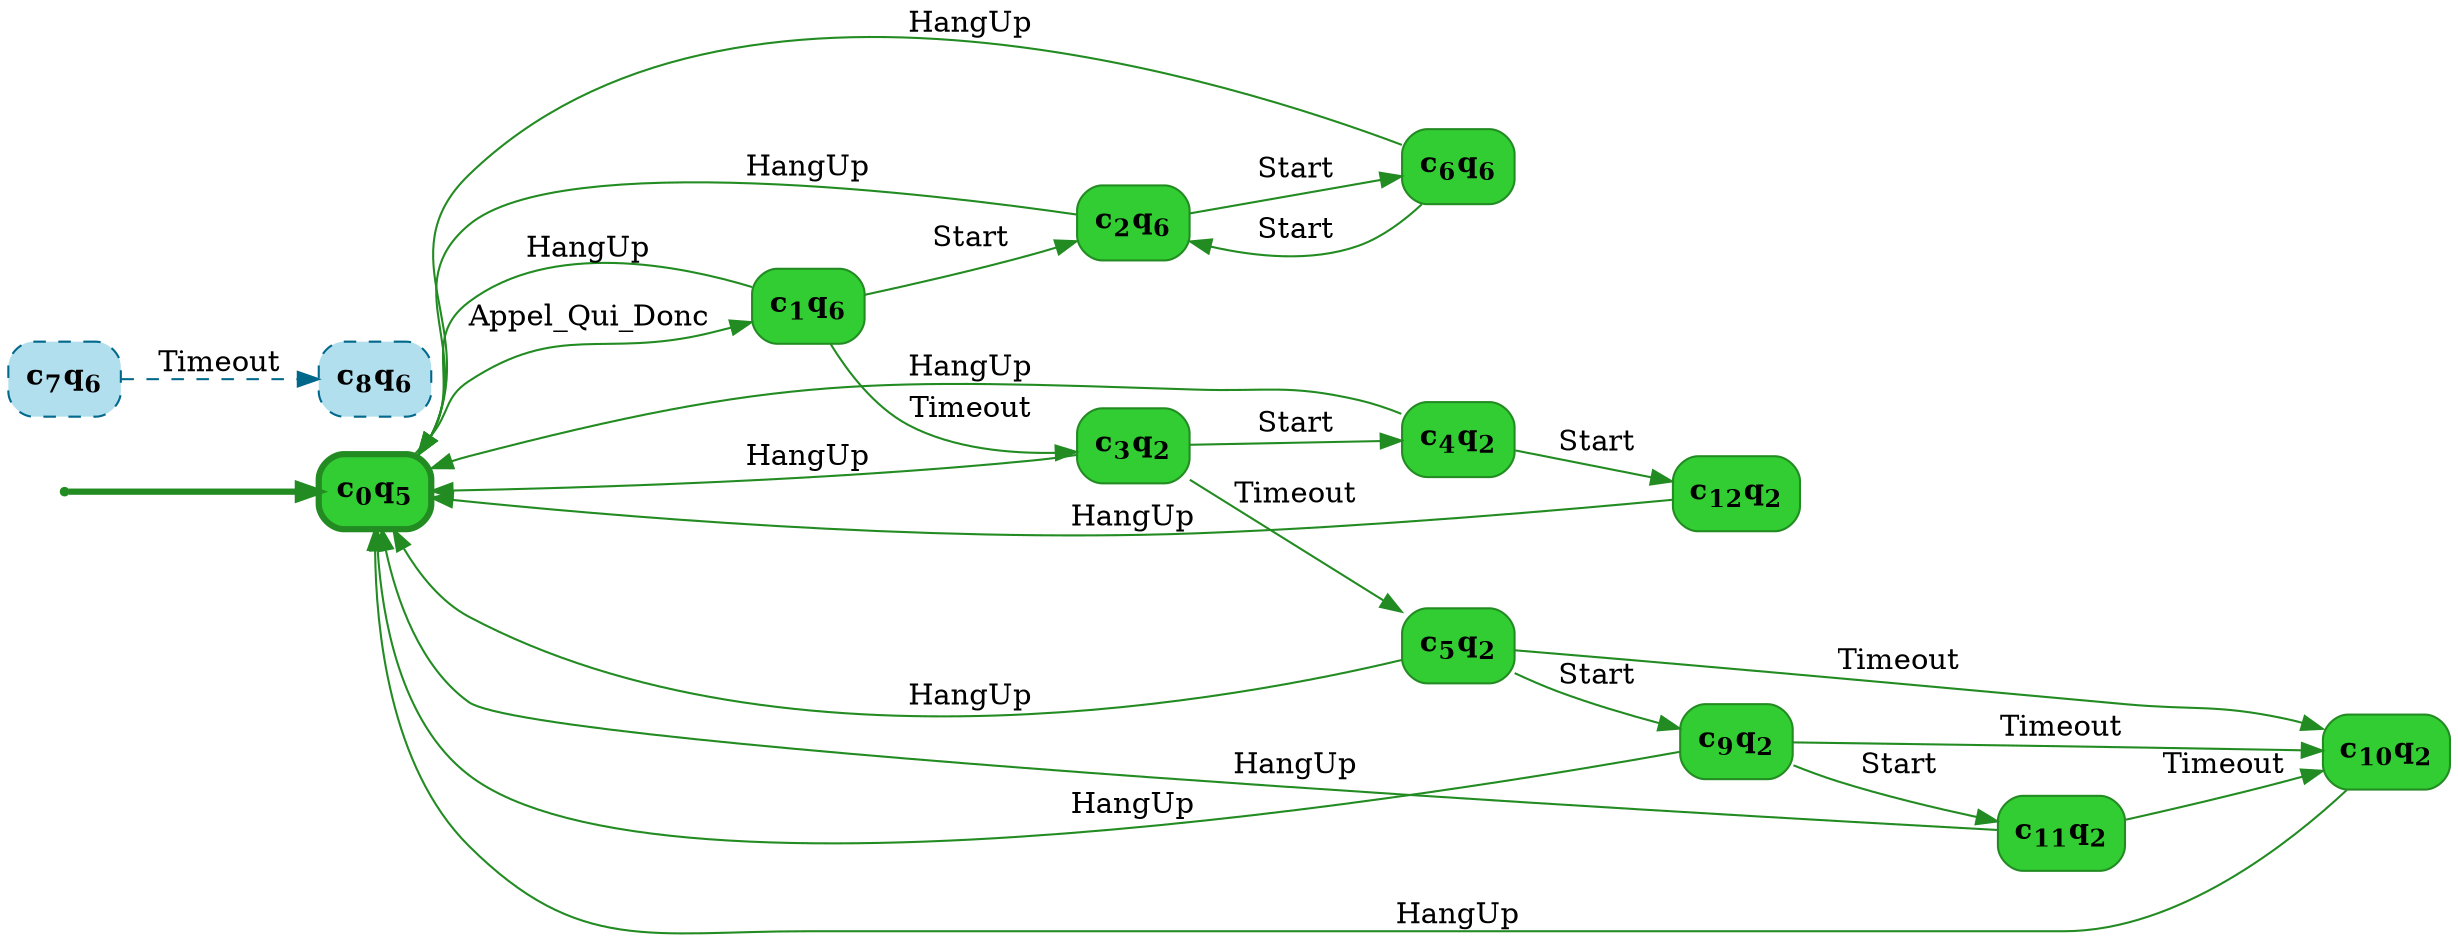 digraph g {

	rankdir="LR"

	__invisible__[shape="point", color="forestgreen"]
	c0q5[label=<<b>c<sub>0</sub>q<sub>5</sub></b>>, shape="box", style="rounded, filled", fillcolor="limegreen", color="forestgreen", penwidth=3] // Initial
	c1q6[label=<<b>c<sub>1</sub>q<sub>6</sub></b>>, shape="box", style="rounded, filled", fillcolor="limegreen", color="forestgreen"]
	c2q6[label=<<b>c<sub>2</sub>q<sub>6</sub></b>>, shape="box", style="rounded, filled", fillcolor="limegreen", color="forestgreen"]
	c6q6[label=<<b>c<sub>6</sub>q<sub>6</sub></b>>, shape="box", style="rounded, filled", fillcolor="limegreen", color="forestgreen"]
	c3q2[label=<<b>c<sub>3</sub>q<sub>2</sub></b>>, shape="box", style="rounded, filled", fillcolor="limegreen", color="forestgreen"]
	c4q2[label=<<b>c<sub>4</sub>q<sub>2</sub></b>>, shape="box", style="rounded, filled", fillcolor="limegreen", color="forestgreen"]
	c12q2[label=<<b>c<sub>12</sub>q<sub>2</sub></b>>, shape="box", style="rounded, filled", fillcolor="limegreen", color="forestgreen"]
	c5q2[label=<<b>c<sub>5</sub>q<sub>2</sub></b>>, shape="box", style="rounded, filled", fillcolor="limegreen", color="forestgreen"]
	c9q2[label=<<b>c<sub>9</sub>q<sub>2</sub></b>>, shape="box", style="rounded, filled", fillcolor="limegreen", color="forestgreen"]
	c11q2[label=<<b>c<sub>11</sub>q<sub>2</sub></b>>, shape="box", style="rounded, filled", fillcolor="limegreen", color="forestgreen"]
	c10q2[label=<<b>c<sub>10</sub>q<sub>2</sub></b>>, shape="box", style="rounded, filled", fillcolor="limegreen", color="forestgreen"]
	c7q6[label=<<b>c<sub>7</sub>q<sub>6</sub></b>>, shape="box", style="rounded, filled, dashed", fillcolor="lightblue2", color="deepskyblue4"]
	c8q6[label=<<b>c<sub>8</sub>q<sub>6</sub></b>>, shape="box", style="rounded, filled, dashed", fillcolor="lightblue2", color="deepskyblue4"]

	__invisible__ -> c0q5[penwidth=3, color="forestgreen"]
	c0q5 -> c1q6[label=<Appel_Qui_Donc>, color="forestgreen"]
	c1q6 -> c0q5[label=<HangUp>, color="forestgreen"]
	c1q6 -> c2q6[label=<Start>, color="forestgreen"]
	c2q6 -> c0q5[label=<HangUp>, color="forestgreen"]
	c2q6 -> c6q6[label=<Start>, color="forestgreen"]
	c6q6 -> c2q6[label=<Start>, color="forestgreen"]
	c6q6 -> c0q5[label=<HangUp>, color="forestgreen"]
	c1q6 -> c3q2[label=<Timeout>, color="forestgreen"]
	c3q2 -> c0q5[label=<HangUp>, color="forestgreen"]
	c3q2 -> c4q2[label=<Start>, color="forestgreen"]
	c4q2 -> c0q5[label=<HangUp>, color="forestgreen"]
	c4q2 -> c12q2[label=<Start>, color="forestgreen"]
	c12q2 -> c0q5[label=<HangUp>, color="forestgreen"]
	c3q2 -> c5q2[label=<Timeout>, color="forestgreen"]
	c5q2 -> c0q5[label=<HangUp>, color="forestgreen"]
	c5q2 -> c9q2[label=<Start>, color="forestgreen"]
	c9q2 -> c0q5[label=<HangUp>, color="forestgreen"]
	c9q2 -> c11q2[label=<Start>, color="forestgreen"]
	c11q2 -> c0q5[label=<HangUp>, color="forestgreen"]
	c11q2 -> c10q2[label=<Timeout>, color="forestgreen"]
	c10q2 -> c0q5[label=<HangUp>, color="forestgreen"]
	c9q2 -> c10q2[label=<Timeout>, color="forestgreen"]
	c5q2 -> c10q2[label=<Timeout>, color="forestgreen"]
	c7q6 -> c8q6[label=<Timeout>, color="deepskyblue4", style="dashed"]

}
